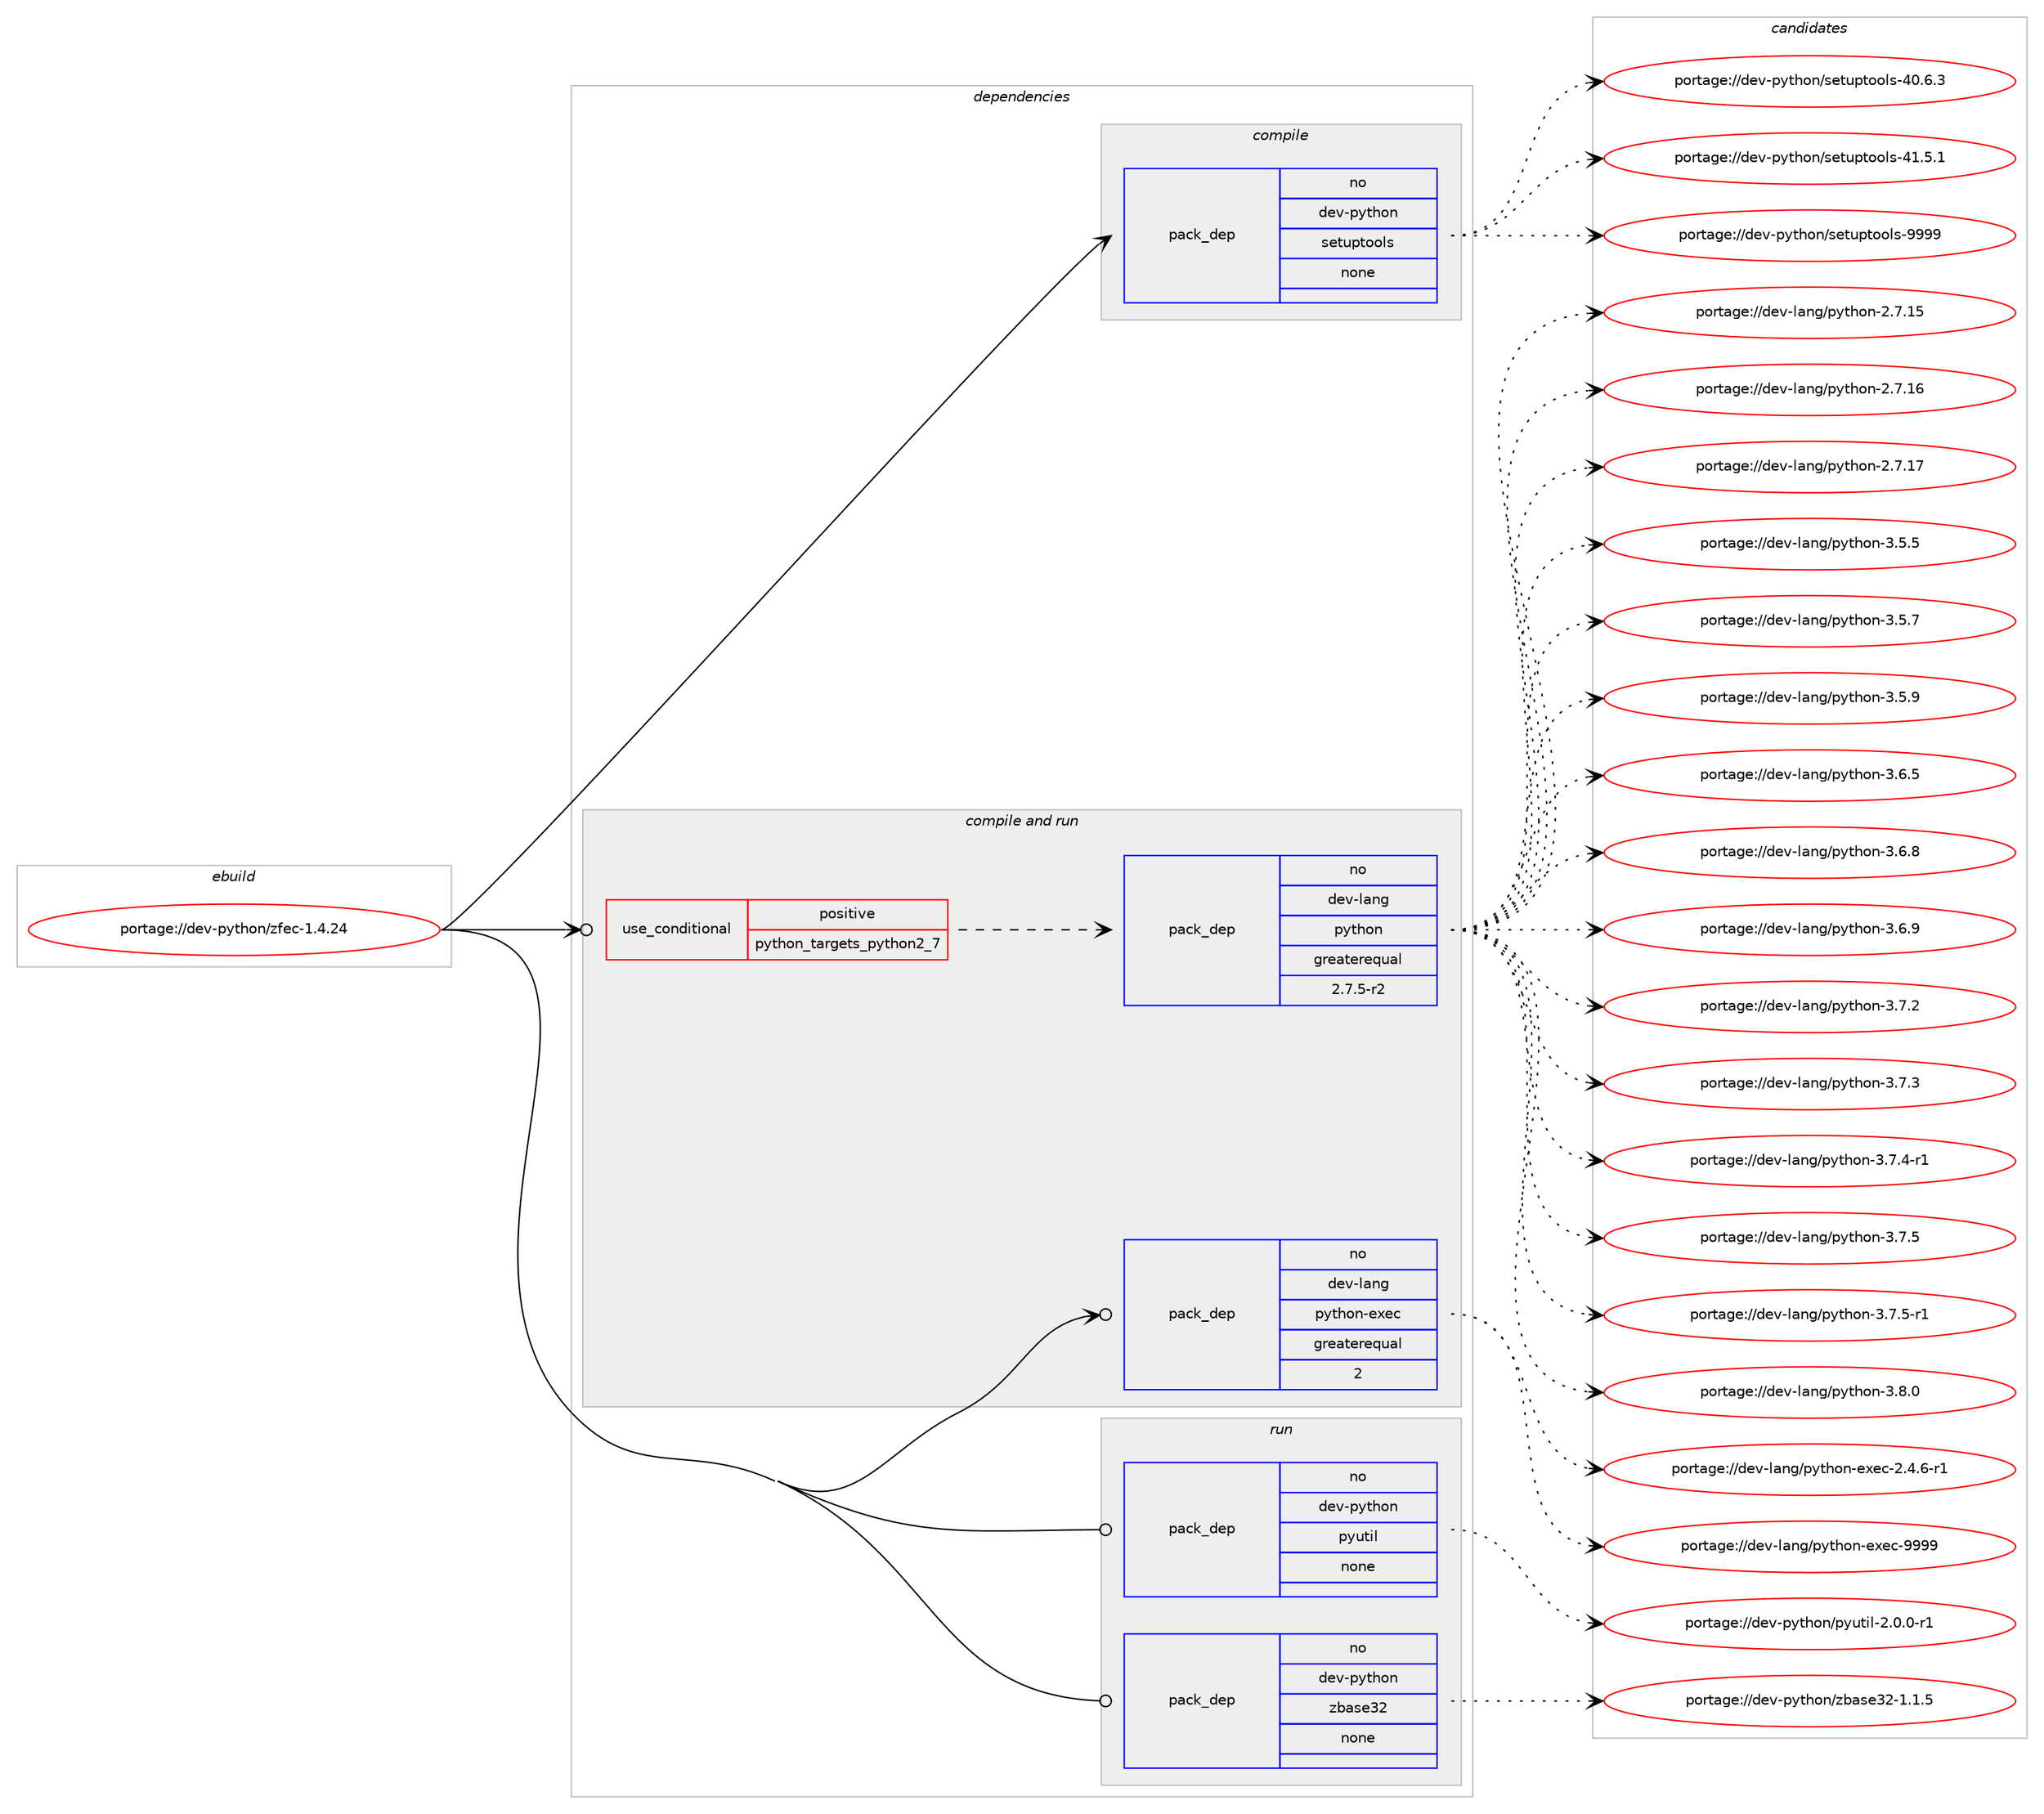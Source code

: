 digraph prolog {

# *************
# Graph options
# *************

newrank=true;
concentrate=true;
compound=true;
graph [rankdir=LR,fontname=Helvetica,fontsize=10,ranksep=1.5];#, ranksep=2.5, nodesep=0.2];
edge  [arrowhead=vee];
node  [fontname=Helvetica,fontsize=10];

# **********
# The ebuild
# **********

subgraph cluster_leftcol {
color=gray;
rank=same;
label=<<i>ebuild</i>>;
id [label="portage://dev-python/zfec-1.4.24", color=red, width=4, href="../dev-python/zfec-1.4.24.svg"];
}

# ****************
# The dependencies
# ****************

subgraph cluster_midcol {
color=gray;
label=<<i>dependencies</i>>;
subgraph cluster_compile {
fillcolor="#eeeeee";
style=filled;
label=<<i>compile</i>>;
subgraph pack135566 {
dependency180154 [label=<<TABLE BORDER="0" CELLBORDER="1" CELLSPACING="0" CELLPADDING="4" WIDTH="220"><TR><TD ROWSPAN="6" CELLPADDING="30">pack_dep</TD></TR><TR><TD WIDTH="110">no</TD></TR><TR><TD>dev-python</TD></TR><TR><TD>setuptools</TD></TR><TR><TD>none</TD></TR><TR><TD></TD></TR></TABLE>>, shape=none, color=blue];
}
id:e -> dependency180154:w [weight=20,style="solid",arrowhead="vee"];
}
subgraph cluster_compileandrun {
fillcolor="#eeeeee";
style=filled;
label=<<i>compile and run</i>>;
subgraph cond41177 {
dependency180155 [label=<<TABLE BORDER="0" CELLBORDER="1" CELLSPACING="0" CELLPADDING="4"><TR><TD ROWSPAN="3" CELLPADDING="10">use_conditional</TD></TR><TR><TD>positive</TD></TR><TR><TD>python_targets_python2_7</TD></TR></TABLE>>, shape=none, color=red];
subgraph pack135567 {
dependency180156 [label=<<TABLE BORDER="0" CELLBORDER="1" CELLSPACING="0" CELLPADDING="4" WIDTH="220"><TR><TD ROWSPAN="6" CELLPADDING="30">pack_dep</TD></TR><TR><TD WIDTH="110">no</TD></TR><TR><TD>dev-lang</TD></TR><TR><TD>python</TD></TR><TR><TD>greaterequal</TD></TR><TR><TD>2.7.5-r2</TD></TR></TABLE>>, shape=none, color=blue];
}
dependency180155:e -> dependency180156:w [weight=20,style="dashed",arrowhead="vee"];
}
id:e -> dependency180155:w [weight=20,style="solid",arrowhead="odotvee"];
subgraph pack135568 {
dependency180157 [label=<<TABLE BORDER="0" CELLBORDER="1" CELLSPACING="0" CELLPADDING="4" WIDTH="220"><TR><TD ROWSPAN="6" CELLPADDING="30">pack_dep</TD></TR><TR><TD WIDTH="110">no</TD></TR><TR><TD>dev-lang</TD></TR><TR><TD>python-exec</TD></TR><TR><TD>greaterequal</TD></TR><TR><TD>2</TD></TR></TABLE>>, shape=none, color=blue];
}
id:e -> dependency180157:w [weight=20,style="solid",arrowhead="odotvee"];
}
subgraph cluster_run {
fillcolor="#eeeeee";
style=filled;
label=<<i>run</i>>;
subgraph pack135569 {
dependency180158 [label=<<TABLE BORDER="0" CELLBORDER="1" CELLSPACING="0" CELLPADDING="4" WIDTH="220"><TR><TD ROWSPAN="6" CELLPADDING="30">pack_dep</TD></TR><TR><TD WIDTH="110">no</TD></TR><TR><TD>dev-python</TD></TR><TR><TD>pyutil</TD></TR><TR><TD>none</TD></TR><TR><TD></TD></TR></TABLE>>, shape=none, color=blue];
}
id:e -> dependency180158:w [weight=20,style="solid",arrowhead="odot"];
subgraph pack135570 {
dependency180159 [label=<<TABLE BORDER="0" CELLBORDER="1" CELLSPACING="0" CELLPADDING="4" WIDTH="220"><TR><TD ROWSPAN="6" CELLPADDING="30">pack_dep</TD></TR><TR><TD WIDTH="110">no</TD></TR><TR><TD>dev-python</TD></TR><TR><TD>zbase32</TD></TR><TR><TD>none</TD></TR><TR><TD></TD></TR></TABLE>>, shape=none, color=blue];
}
id:e -> dependency180159:w [weight=20,style="solid",arrowhead="odot"];
}
}

# **************
# The candidates
# **************

subgraph cluster_choices {
rank=same;
color=gray;
label=<<i>candidates</i>>;

subgraph choice135566 {
color=black;
nodesep=1;
choiceportage100101118451121211161041111104711510111611711211611111110811545524846544651 [label="portage://dev-python/setuptools-40.6.3", color=red, width=4,href="../dev-python/setuptools-40.6.3.svg"];
choiceportage100101118451121211161041111104711510111611711211611111110811545524946534649 [label="portage://dev-python/setuptools-41.5.1", color=red, width=4,href="../dev-python/setuptools-41.5.1.svg"];
choiceportage10010111845112121116104111110471151011161171121161111111081154557575757 [label="portage://dev-python/setuptools-9999", color=red, width=4,href="../dev-python/setuptools-9999.svg"];
dependency180154:e -> choiceportage100101118451121211161041111104711510111611711211611111110811545524846544651:w [style=dotted,weight="100"];
dependency180154:e -> choiceportage100101118451121211161041111104711510111611711211611111110811545524946534649:w [style=dotted,weight="100"];
dependency180154:e -> choiceportage10010111845112121116104111110471151011161171121161111111081154557575757:w [style=dotted,weight="100"];
}
subgraph choice135567 {
color=black;
nodesep=1;
choiceportage10010111845108971101034711212111610411111045504655464953 [label="portage://dev-lang/python-2.7.15", color=red, width=4,href="../dev-lang/python-2.7.15.svg"];
choiceportage10010111845108971101034711212111610411111045504655464954 [label="portage://dev-lang/python-2.7.16", color=red, width=4,href="../dev-lang/python-2.7.16.svg"];
choiceportage10010111845108971101034711212111610411111045504655464955 [label="portage://dev-lang/python-2.7.17", color=red, width=4,href="../dev-lang/python-2.7.17.svg"];
choiceportage100101118451089711010347112121116104111110455146534653 [label="portage://dev-lang/python-3.5.5", color=red, width=4,href="../dev-lang/python-3.5.5.svg"];
choiceportage100101118451089711010347112121116104111110455146534655 [label="portage://dev-lang/python-3.5.7", color=red, width=4,href="../dev-lang/python-3.5.7.svg"];
choiceportage100101118451089711010347112121116104111110455146534657 [label="portage://dev-lang/python-3.5.9", color=red, width=4,href="../dev-lang/python-3.5.9.svg"];
choiceportage100101118451089711010347112121116104111110455146544653 [label="portage://dev-lang/python-3.6.5", color=red, width=4,href="../dev-lang/python-3.6.5.svg"];
choiceportage100101118451089711010347112121116104111110455146544656 [label="portage://dev-lang/python-3.6.8", color=red, width=4,href="../dev-lang/python-3.6.8.svg"];
choiceportage100101118451089711010347112121116104111110455146544657 [label="portage://dev-lang/python-3.6.9", color=red, width=4,href="../dev-lang/python-3.6.9.svg"];
choiceportage100101118451089711010347112121116104111110455146554650 [label="portage://dev-lang/python-3.7.2", color=red, width=4,href="../dev-lang/python-3.7.2.svg"];
choiceportage100101118451089711010347112121116104111110455146554651 [label="portage://dev-lang/python-3.7.3", color=red, width=4,href="../dev-lang/python-3.7.3.svg"];
choiceportage1001011184510897110103471121211161041111104551465546524511449 [label="portage://dev-lang/python-3.7.4-r1", color=red, width=4,href="../dev-lang/python-3.7.4-r1.svg"];
choiceportage100101118451089711010347112121116104111110455146554653 [label="portage://dev-lang/python-3.7.5", color=red, width=4,href="../dev-lang/python-3.7.5.svg"];
choiceportage1001011184510897110103471121211161041111104551465546534511449 [label="portage://dev-lang/python-3.7.5-r1", color=red, width=4,href="../dev-lang/python-3.7.5-r1.svg"];
choiceportage100101118451089711010347112121116104111110455146564648 [label="portage://dev-lang/python-3.8.0", color=red, width=4,href="../dev-lang/python-3.8.0.svg"];
dependency180156:e -> choiceportage10010111845108971101034711212111610411111045504655464953:w [style=dotted,weight="100"];
dependency180156:e -> choiceportage10010111845108971101034711212111610411111045504655464954:w [style=dotted,weight="100"];
dependency180156:e -> choiceportage10010111845108971101034711212111610411111045504655464955:w [style=dotted,weight="100"];
dependency180156:e -> choiceportage100101118451089711010347112121116104111110455146534653:w [style=dotted,weight="100"];
dependency180156:e -> choiceportage100101118451089711010347112121116104111110455146534655:w [style=dotted,weight="100"];
dependency180156:e -> choiceportage100101118451089711010347112121116104111110455146534657:w [style=dotted,weight="100"];
dependency180156:e -> choiceportage100101118451089711010347112121116104111110455146544653:w [style=dotted,weight="100"];
dependency180156:e -> choiceportage100101118451089711010347112121116104111110455146544656:w [style=dotted,weight="100"];
dependency180156:e -> choiceportage100101118451089711010347112121116104111110455146544657:w [style=dotted,weight="100"];
dependency180156:e -> choiceportage100101118451089711010347112121116104111110455146554650:w [style=dotted,weight="100"];
dependency180156:e -> choiceportage100101118451089711010347112121116104111110455146554651:w [style=dotted,weight="100"];
dependency180156:e -> choiceportage1001011184510897110103471121211161041111104551465546524511449:w [style=dotted,weight="100"];
dependency180156:e -> choiceportage100101118451089711010347112121116104111110455146554653:w [style=dotted,weight="100"];
dependency180156:e -> choiceportage1001011184510897110103471121211161041111104551465546534511449:w [style=dotted,weight="100"];
dependency180156:e -> choiceportage100101118451089711010347112121116104111110455146564648:w [style=dotted,weight="100"];
}
subgraph choice135568 {
color=black;
nodesep=1;
choiceportage10010111845108971101034711212111610411111045101120101994550465246544511449 [label="portage://dev-lang/python-exec-2.4.6-r1", color=red, width=4,href="../dev-lang/python-exec-2.4.6-r1.svg"];
choiceportage10010111845108971101034711212111610411111045101120101994557575757 [label="portage://dev-lang/python-exec-9999", color=red, width=4,href="../dev-lang/python-exec-9999.svg"];
dependency180157:e -> choiceportage10010111845108971101034711212111610411111045101120101994550465246544511449:w [style=dotted,weight="100"];
dependency180157:e -> choiceportage10010111845108971101034711212111610411111045101120101994557575757:w [style=dotted,weight="100"];
}
subgraph choice135569 {
color=black;
nodesep=1;
choiceportage10010111845112121116104111110471121211171161051084550464846484511449 [label="portage://dev-python/pyutil-2.0.0-r1", color=red, width=4,href="../dev-python/pyutil-2.0.0-r1.svg"];
dependency180158:e -> choiceportage10010111845112121116104111110471121211171161051084550464846484511449:w [style=dotted,weight="100"];
}
subgraph choice135570 {
color=black;
nodesep=1;
choiceportage100101118451121211161041111104712298971151015150454946494653 [label="portage://dev-python/zbase32-1.1.5", color=red, width=4,href="../dev-python/zbase32-1.1.5.svg"];
dependency180159:e -> choiceportage100101118451121211161041111104712298971151015150454946494653:w [style=dotted,weight="100"];
}
}

}
